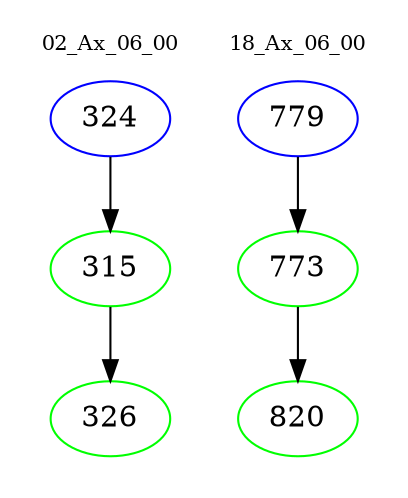 digraph{
subgraph cluster_0 {
color = white
label = "02_Ax_06_00";
fontsize=10;
T0_324 [label="324", color="blue"]
T0_324 -> T0_315 [color="black"]
T0_315 [label="315", color="green"]
T0_315 -> T0_326 [color="black"]
T0_326 [label="326", color="green"]
}
subgraph cluster_1 {
color = white
label = "18_Ax_06_00";
fontsize=10;
T1_779 [label="779", color="blue"]
T1_779 -> T1_773 [color="black"]
T1_773 [label="773", color="green"]
T1_773 -> T1_820 [color="black"]
T1_820 [label="820", color="green"]
}
}
